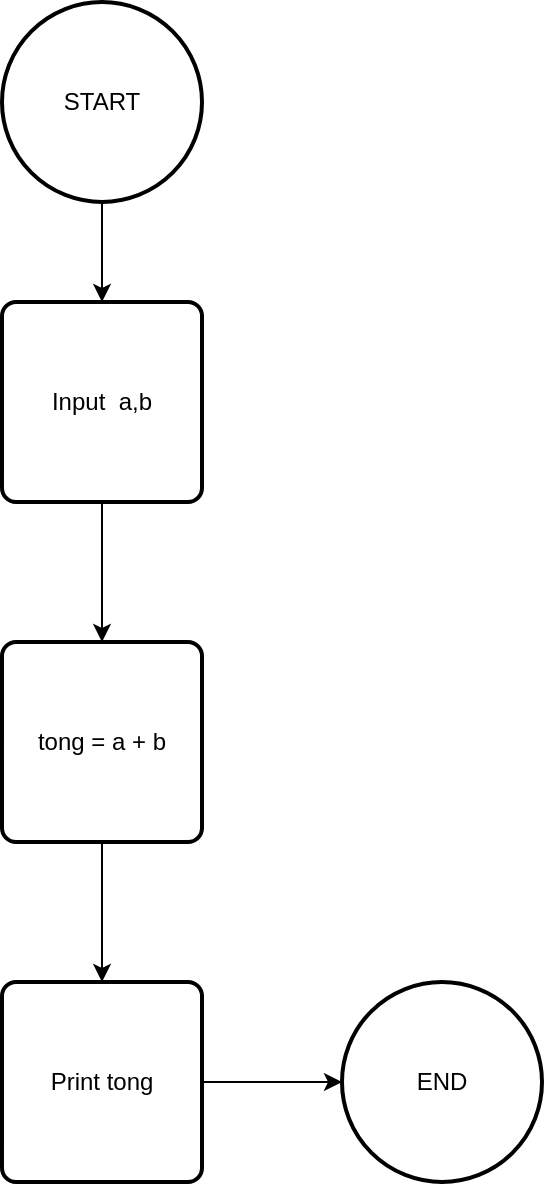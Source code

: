<mxfile version="25.0.3">
  <diagram id="C5RBs43oDa-KdzZeNtuy" name="Page-1">
    <mxGraphModel dx="837" dy="487" grid="1" gridSize="10" guides="1" tooltips="1" connect="1" arrows="1" fold="1" page="1" pageScale="1" pageWidth="827" pageHeight="1169" math="0" shadow="0">
      <root>
        <mxCell id="WIyWlLk6GJQsqaUBKTNV-0" />
        <mxCell id="WIyWlLk6GJQsqaUBKTNV-1" parent="WIyWlLk6GJQsqaUBKTNV-0" />
        <mxCell id="5epUa7cd-4umci63JbzG-5" style="edgeStyle=orthogonalEdgeStyle;rounded=0;orthogonalLoop=1;jettySize=auto;html=1;entryX=0.5;entryY=0;entryDx=0;entryDy=0;" edge="1" parent="WIyWlLk6GJQsqaUBKTNV-1" source="5epUa7cd-4umci63JbzG-2" target="5epUa7cd-4umci63JbzG-3">
          <mxGeometry relative="1" as="geometry" />
        </mxCell>
        <mxCell id="5epUa7cd-4umci63JbzG-2" value="START" style="strokeWidth=2;html=1;shape=mxgraph.flowchart.start_2;whiteSpace=wrap;" vertex="1" parent="WIyWlLk6GJQsqaUBKTNV-1">
          <mxGeometry x="120" y="30" width="100" height="100" as="geometry" />
        </mxCell>
        <mxCell id="5epUa7cd-4umci63JbzG-6" style="edgeStyle=orthogonalEdgeStyle;rounded=0;orthogonalLoop=1;jettySize=auto;html=1;" edge="1" parent="WIyWlLk6GJQsqaUBKTNV-1" source="5epUa7cd-4umci63JbzG-3">
          <mxGeometry relative="1" as="geometry">
            <mxPoint x="170" y="350" as="targetPoint" />
          </mxGeometry>
        </mxCell>
        <mxCell id="5epUa7cd-4umci63JbzG-3" value="Input&amp;nbsp; a,b" style="rounded=1;whiteSpace=wrap;html=1;absoluteArcSize=1;arcSize=14;strokeWidth=2;" vertex="1" parent="WIyWlLk6GJQsqaUBKTNV-1">
          <mxGeometry x="120" y="180" width="100" height="100" as="geometry" />
        </mxCell>
        <mxCell id="5epUa7cd-4umci63JbzG-28" style="edgeStyle=orthogonalEdgeStyle;rounded=0;orthogonalLoop=1;jettySize=auto;html=1;" edge="1" parent="WIyWlLk6GJQsqaUBKTNV-1" source="5epUa7cd-4umci63JbzG-27" target="5epUa7cd-4umci63JbzG-29">
          <mxGeometry relative="1" as="geometry">
            <mxPoint x="170" y="520" as="targetPoint" />
          </mxGeometry>
        </mxCell>
        <mxCell id="5epUa7cd-4umci63JbzG-27" value="tong = a + b" style="rounded=1;whiteSpace=wrap;html=1;absoluteArcSize=1;arcSize=14;strokeWidth=2;" vertex="1" parent="WIyWlLk6GJQsqaUBKTNV-1">
          <mxGeometry x="120" y="350" width="100" height="100" as="geometry" />
        </mxCell>
        <mxCell id="5epUa7cd-4umci63JbzG-30" style="edgeStyle=orthogonalEdgeStyle;rounded=0;orthogonalLoop=1;jettySize=auto;html=1;" edge="1" parent="WIyWlLk6GJQsqaUBKTNV-1" source="5epUa7cd-4umci63JbzG-29" target="5epUa7cd-4umci63JbzG-31">
          <mxGeometry relative="1" as="geometry">
            <mxPoint x="340" y="570" as="targetPoint" />
          </mxGeometry>
        </mxCell>
        <mxCell id="5epUa7cd-4umci63JbzG-29" value="Print tong" style="rounded=1;whiteSpace=wrap;html=1;absoluteArcSize=1;arcSize=14;strokeWidth=2;" vertex="1" parent="WIyWlLk6GJQsqaUBKTNV-1">
          <mxGeometry x="120" y="520" width="100" height="100" as="geometry" />
        </mxCell>
        <mxCell id="5epUa7cd-4umci63JbzG-31" value="END" style="strokeWidth=2;html=1;shape=mxgraph.flowchart.start_2;whiteSpace=wrap;" vertex="1" parent="WIyWlLk6GJQsqaUBKTNV-1">
          <mxGeometry x="290" y="520" width="100" height="100" as="geometry" />
        </mxCell>
      </root>
    </mxGraphModel>
  </diagram>
</mxfile>

